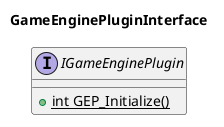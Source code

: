 @startuml

title "GameEnginePluginInterface"

interface "IGameEnginePlugin"  as IGEP {
    + {static} int GEP_Initialize()
}

@enduml